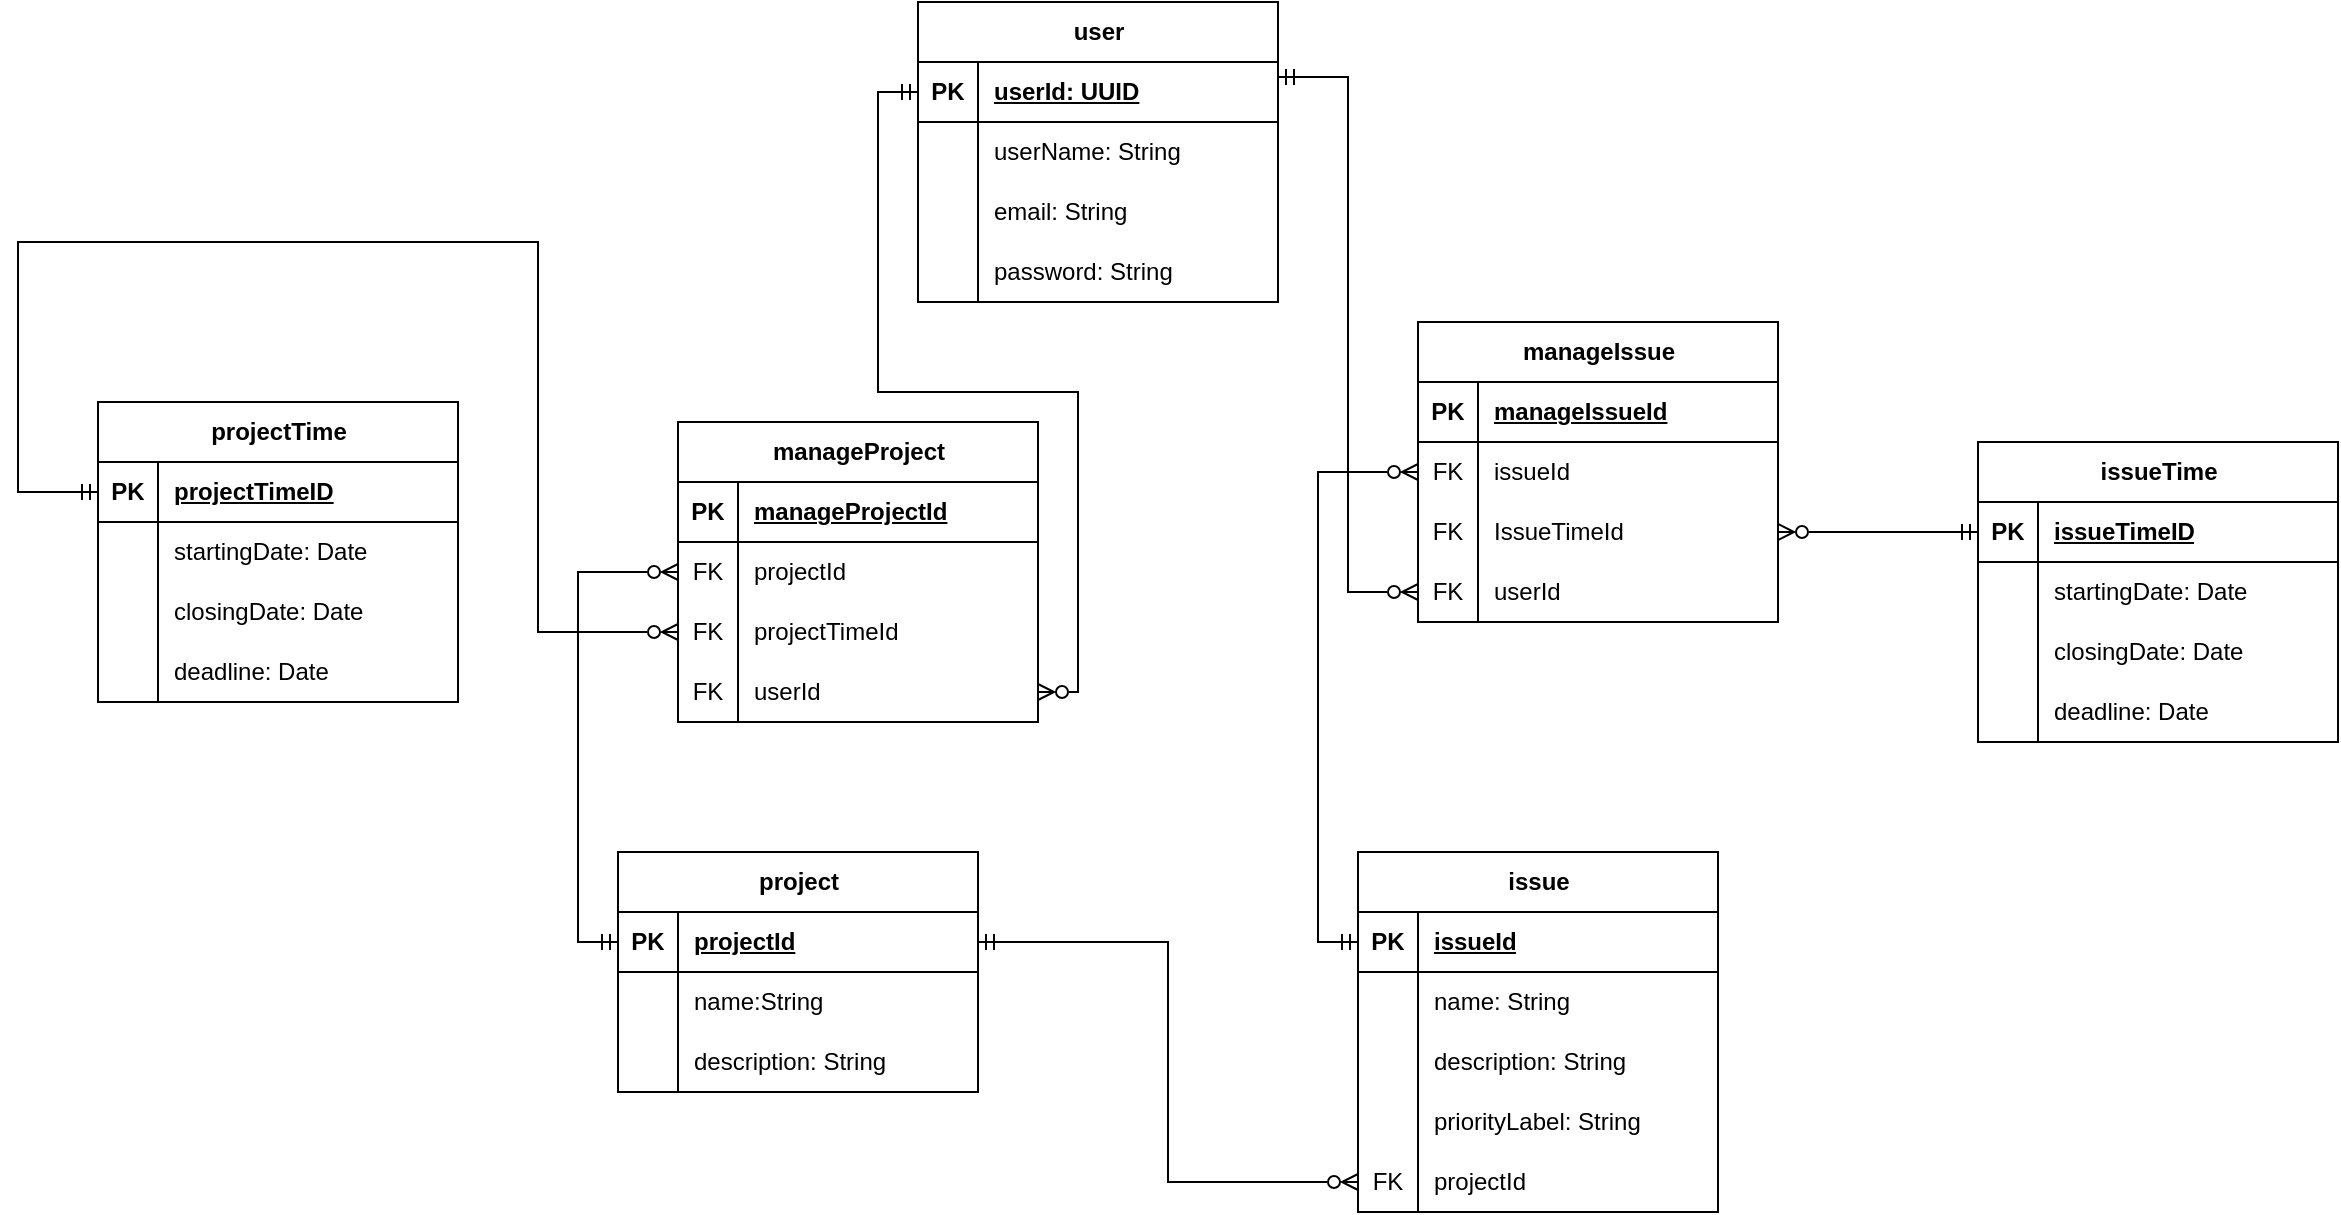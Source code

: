 <mxfile version="21.2.3" type="device">
  <diagram name="Página-1" id="bn0wOivOLx-ZA325kRz3">
    <mxGraphModel dx="1707" dy="452" grid="1" gridSize="10" guides="1" tooltips="1" connect="1" arrows="0" fold="1" page="1" pageScale="1" pageWidth="827" pageHeight="1169" math="0" shadow="0">
      <root>
        <mxCell id="0" />
        <mxCell id="1" parent="0" />
        <mxCell id="ls4rHAKHrtLPl2vtwegq-1" value="user" style="shape=table;startSize=30;container=1;collapsible=1;childLayout=tableLayout;fixedRows=1;rowLines=0;fontStyle=1;align=center;resizeLast=1;html=1;" parent="1" vertex="1">
          <mxGeometry x="320" y="10" width="180" height="150" as="geometry" />
        </mxCell>
        <mxCell id="ls4rHAKHrtLPl2vtwegq-2" value="" style="shape=tableRow;horizontal=0;startSize=0;swimlaneHead=0;swimlaneBody=0;fillColor=none;collapsible=0;dropTarget=0;points=[[0,0.5],[1,0.5]];portConstraint=eastwest;top=0;left=0;right=0;bottom=1;" parent="ls4rHAKHrtLPl2vtwegq-1" vertex="1">
          <mxGeometry y="30" width="180" height="30" as="geometry" />
        </mxCell>
        <mxCell id="ls4rHAKHrtLPl2vtwegq-3" value="PK" style="shape=partialRectangle;connectable=0;fillColor=none;top=0;left=0;bottom=0;right=0;fontStyle=1;overflow=hidden;whiteSpace=wrap;html=1;" parent="ls4rHAKHrtLPl2vtwegq-2" vertex="1">
          <mxGeometry width="30" height="30" as="geometry">
            <mxRectangle width="30" height="30" as="alternateBounds" />
          </mxGeometry>
        </mxCell>
        <mxCell id="ls4rHAKHrtLPl2vtwegq-4" value="userId: UUID" style="shape=partialRectangle;connectable=0;fillColor=none;top=0;left=0;bottom=0;right=0;align=left;spacingLeft=6;fontStyle=5;overflow=hidden;whiteSpace=wrap;html=1;" parent="ls4rHAKHrtLPl2vtwegq-2" vertex="1">
          <mxGeometry x="30" width="150" height="30" as="geometry">
            <mxRectangle width="150" height="30" as="alternateBounds" />
          </mxGeometry>
        </mxCell>
        <mxCell id="ls4rHAKHrtLPl2vtwegq-5" value="" style="shape=tableRow;horizontal=0;startSize=0;swimlaneHead=0;swimlaneBody=0;fillColor=none;collapsible=0;dropTarget=0;points=[[0,0.5],[1,0.5]];portConstraint=eastwest;top=0;left=0;right=0;bottom=0;" parent="ls4rHAKHrtLPl2vtwegq-1" vertex="1">
          <mxGeometry y="60" width="180" height="30" as="geometry" />
        </mxCell>
        <mxCell id="ls4rHAKHrtLPl2vtwegq-6" value="" style="shape=partialRectangle;connectable=0;fillColor=none;top=0;left=0;bottom=0;right=0;editable=1;overflow=hidden;whiteSpace=wrap;html=1;" parent="ls4rHAKHrtLPl2vtwegq-5" vertex="1">
          <mxGeometry width="30" height="30" as="geometry">
            <mxRectangle width="30" height="30" as="alternateBounds" />
          </mxGeometry>
        </mxCell>
        <mxCell id="ls4rHAKHrtLPl2vtwegq-7" value="userName: String" style="shape=partialRectangle;connectable=0;fillColor=none;top=0;left=0;bottom=0;right=0;align=left;spacingLeft=6;overflow=hidden;whiteSpace=wrap;html=1;" parent="ls4rHAKHrtLPl2vtwegq-5" vertex="1">
          <mxGeometry x="30" width="150" height="30" as="geometry">
            <mxRectangle width="150" height="30" as="alternateBounds" />
          </mxGeometry>
        </mxCell>
        <mxCell id="ls4rHAKHrtLPl2vtwegq-8" value="" style="shape=tableRow;horizontal=0;startSize=0;swimlaneHead=0;swimlaneBody=0;fillColor=none;collapsible=0;dropTarget=0;points=[[0,0.5],[1,0.5]];portConstraint=eastwest;top=0;left=0;right=0;bottom=0;" parent="ls4rHAKHrtLPl2vtwegq-1" vertex="1">
          <mxGeometry y="90" width="180" height="30" as="geometry" />
        </mxCell>
        <mxCell id="ls4rHAKHrtLPl2vtwegq-9" value="" style="shape=partialRectangle;connectable=0;fillColor=none;top=0;left=0;bottom=0;right=0;editable=1;overflow=hidden;whiteSpace=wrap;html=1;" parent="ls4rHAKHrtLPl2vtwegq-8" vertex="1">
          <mxGeometry width="30" height="30" as="geometry">
            <mxRectangle width="30" height="30" as="alternateBounds" />
          </mxGeometry>
        </mxCell>
        <mxCell id="ls4rHAKHrtLPl2vtwegq-10" value="email: String" style="shape=partialRectangle;connectable=0;fillColor=none;top=0;left=0;bottom=0;right=0;align=left;spacingLeft=6;overflow=hidden;whiteSpace=wrap;html=1;" parent="ls4rHAKHrtLPl2vtwegq-8" vertex="1">
          <mxGeometry x="30" width="150" height="30" as="geometry">
            <mxRectangle width="150" height="30" as="alternateBounds" />
          </mxGeometry>
        </mxCell>
        <mxCell id="ls4rHAKHrtLPl2vtwegq-11" value="" style="shape=tableRow;horizontal=0;startSize=0;swimlaneHead=0;swimlaneBody=0;fillColor=none;collapsible=0;dropTarget=0;points=[[0,0.5],[1,0.5]];portConstraint=eastwest;top=0;left=0;right=0;bottom=0;" parent="ls4rHAKHrtLPl2vtwegq-1" vertex="1">
          <mxGeometry y="120" width="180" height="30" as="geometry" />
        </mxCell>
        <mxCell id="ls4rHAKHrtLPl2vtwegq-12" value="" style="shape=partialRectangle;connectable=0;fillColor=none;top=0;left=0;bottom=0;right=0;editable=1;overflow=hidden;whiteSpace=wrap;html=1;" parent="ls4rHAKHrtLPl2vtwegq-11" vertex="1">
          <mxGeometry width="30" height="30" as="geometry">
            <mxRectangle width="30" height="30" as="alternateBounds" />
          </mxGeometry>
        </mxCell>
        <mxCell id="ls4rHAKHrtLPl2vtwegq-13" value="password: String" style="shape=partialRectangle;connectable=0;fillColor=none;top=0;left=0;bottom=0;right=0;align=left;spacingLeft=6;overflow=hidden;whiteSpace=wrap;html=1;" parent="ls4rHAKHrtLPl2vtwegq-11" vertex="1">
          <mxGeometry x="30" width="150" height="30" as="geometry">
            <mxRectangle width="150" height="30" as="alternateBounds" />
          </mxGeometry>
        </mxCell>
        <mxCell id="ls4rHAKHrtLPl2vtwegq-14" value="project" style="shape=table;startSize=30;container=1;collapsible=1;childLayout=tableLayout;fixedRows=1;rowLines=0;fontStyle=1;align=center;resizeLast=1;html=1;" parent="1" vertex="1">
          <mxGeometry x="170" y="435" width="180" height="120" as="geometry" />
        </mxCell>
        <mxCell id="ls4rHAKHrtLPl2vtwegq-15" value="" style="shape=tableRow;horizontal=0;startSize=0;swimlaneHead=0;swimlaneBody=0;fillColor=none;collapsible=0;dropTarget=0;points=[[0,0.5],[1,0.5]];portConstraint=eastwest;top=0;left=0;right=0;bottom=1;" parent="ls4rHAKHrtLPl2vtwegq-14" vertex="1">
          <mxGeometry y="30" width="180" height="30" as="geometry" />
        </mxCell>
        <mxCell id="ls4rHAKHrtLPl2vtwegq-16" value="PK" style="shape=partialRectangle;connectable=0;fillColor=none;top=0;left=0;bottom=0;right=0;fontStyle=1;overflow=hidden;whiteSpace=wrap;html=1;" parent="ls4rHAKHrtLPl2vtwegq-15" vertex="1">
          <mxGeometry width="30" height="30" as="geometry">
            <mxRectangle width="30" height="30" as="alternateBounds" />
          </mxGeometry>
        </mxCell>
        <mxCell id="ls4rHAKHrtLPl2vtwegq-17" value="projectId" style="shape=partialRectangle;connectable=0;fillColor=none;top=0;left=0;bottom=0;right=0;align=left;spacingLeft=6;fontStyle=5;overflow=hidden;whiteSpace=wrap;html=1;" parent="ls4rHAKHrtLPl2vtwegq-15" vertex="1">
          <mxGeometry x="30" width="150" height="30" as="geometry">
            <mxRectangle width="150" height="30" as="alternateBounds" />
          </mxGeometry>
        </mxCell>
        <mxCell id="ls4rHAKHrtLPl2vtwegq-18" value="" style="shape=tableRow;horizontal=0;startSize=0;swimlaneHead=0;swimlaneBody=0;fillColor=none;collapsible=0;dropTarget=0;points=[[0,0.5],[1,0.5]];portConstraint=eastwest;top=0;left=0;right=0;bottom=0;" parent="ls4rHAKHrtLPl2vtwegq-14" vertex="1">
          <mxGeometry y="60" width="180" height="30" as="geometry" />
        </mxCell>
        <mxCell id="ls4rHAKHrtLPl2vtwegq-19" value="" style="shape=partialRectangle;connectable=0;fillColor=none;top=0;left=0;bottom=0;right=0;editable=1;overflow=hidden;whiteSpace=wrap;html=1;" parent="ls4rHAKHrtLPl2vtwegq-18" vertex="1">
          <mxGeometry width="30" height="30" as="geometry">
            <mxRectangle width="30" height="30" as="alternateBounds" />
          </mxGeometry>
        </mxCell>
        <mxCell id="ls4rHAKHrtLPl2vtwegq-20" value="name:String" style="shape=partialRectangle;connectable=0;fillColor=none;top=0;left=0;bottom=0;right=0;align=left;spacingLeft=6;overflow=hidden;whiteSpace=wrap;html=1;" parent="ls4rHAKHrtLPl2vtwegq-18" vertex="1">
          <mxGeometry x="30" width="150" height="30" as="geometry">
            <mxRectangle width="150" height="30" as="alternateBounds" />
          </mxGeometry>
        </mxCell>
        <mxCell id="ls4rHAKHrtLPl2vtwegq-21" value="" style="shape=tableRow;horizontal=0;startSize=0;swimlaneHead=0;swimlaneBody=0;fillColor=none;collapsible=0;dropTarget=0;points=[[0,0.5],[1,0.5]];portConstraint=eastwest;top=0;left=0;right=0;bottom=0;" parent="ls4rHAKHrtLPl2vtwegq-14" vertex="1">
          <mxGeometry y="90" width="180" height="30" as="geometry" />
        </mxCell>
        <mxCell id="ls4rHAKHrtLPl2vtwegq-22" value="" style="shape=partialRectangle;connectable=0;fillColor=none;top=0;left=0;bottom=0;right=0;editable=1;overflow=hidden;whiteSpace=wrap;html=1;" parent="ls4rHAKHrtLPl2vtwegq-21" vertex="1">
          <mxGeometry width="30" height="30" as="geometry">
            <mxRectangle width="30" height="30" as="alternateBounds" />
          </mxGeometry>
        </mxCell>
        <mxCell id="ls4rHAKHrtLPl2vtwegq-23" value="description: String" style="shape=partialRectangle;connectable=0;fillColor=none;top=0;left=0;bottom=0;right=0;align=left;spacingLeft=6;overflow=hidden;whiteSpace=wrap;html=1;" parent="ls4rHAKHrtLPl2vtwegq-21" vertex="1">
          <mxGeometry x="30" width="150" height="30" as="geometry">
            <mxRectangle width="150" height="30" as="alternateBounds" />
          </mxGeometry>
        </mxCell>
        <mxCell id="ls4rHAKHrtLPl2vtwegq-27" value="issue" style="shape=table;startSize=30;container=1;collapsible=1;childLayout=tableLayout;fixedRows=1;rowLines=0;fontStyle=1;align=center;resizeLast=1;html=1;" parent="1" vertex="1">
          <mxGeometry x="540" y="435" width="180" height="180" as="geometry" />
        </mxCell>
        <mxCell id="ls4rHAKHrtLPl2vtwegq-28" value="" style="shape=tableRow;horizontal=0;startSize=0;swimlaneHead=0;swimlaneBody=0;fillColor=none;collapsible=0;dropTarget=0;points=[[0,0.5],[1,0.5]];portConstraint=eastwest;top=0;left=0;right=0;bottom=1;" parent="ls4rHAKHrtLPl2vtwegq-27" vertex="1">
          <mxGeometry y="30" width="180" height="30" as="geometry" />
        </mxCell>
        <mxCell id="ls4rHAKHrtLPl2vtwegq-29" value="PK" style="shape=partialRectangle;connectable=0;fillColor=none;top=0;left=0;bottom=0;right=0;fontStyle=1;overflow=hidden;whiteSpace=wrap;html=1;" parent="ls4rHAKHrtLPl2vtwegq-28" vertex="1">
          <mxGeometry width="30" height="30" as="geometry">
            <mxRectangle width="30" height="30" as="alternateBounds" />
          </mxGeometry>
        </mxCell>
        <mxCell id="ls4rHAKHrtLPl2vtwegq-30" value="issueId" style="shape=partialRectangle;connectable=0;fillColor=none;top=0;left=0;bottom=0;right=0;align=left;spacingLeft=6;fontStyle=5;overflow=hidden;whiteSpace=wrap;html=1;" parent="ls4rHAKHrtLPl2vtwegq-28" vertex="1">
          <mxGeometry x="30" width="150" height="30" as="geometry">
            <mxRectangle width="150" height="30" as="alternateBounds" />
          </mxGeometry>
        </mxCell>
        <mxCell id="ls4rHAKHrtLPl2vtwegq-31" value="" style="shape=tableRow;horizontal=0;startSize=0;swimlaneHead=0;swimlaneBody=0;fillColor=none;collapsible=0;dropTarget=0;points=[[0,0.5],[1,0.5]];portConstraint=eastwest;top=0;left=0;right=0;bottom=0;" parent="ls4rHAKHrtLPl2vtwegq-27" vertex="1">
          <mxGeometry y="60" width="180" height="30" as="geometry" />
        </mxCell>
        <mxCell id="ls4rHAKHrtLPl2vtwegq-32" value="" style="shape=partialRectangle;connectable=0;fillColor=none;top=0;left=0;bottom=0;right=0;editable=1;overflow=hidden;whiteSpace=wrap;html=1;" parent="ls4rHAKHrtLPl2vtwegq-31" vertex="1">
          <mxGeometry width="30" height="30" as="geometry">
            <mxRectangle width="30" height="30" as="alternateBounds" />
          </mxGeometry>
        </mxCell>
        <mxCell id="ls4rHAKHrtLPl2vtwegq-33" value="name: String" style="shape=partialRectangle;connectable=0;fillColor=none;top=0;left=0;bottom=0;right=0;align=left;spacingLeft=6;overflow=hidden;whiteSpace=wrap;html=1;" parent="ls4rHAKHrtLPl2vtwegq-31" vertex="1">
          <mxGeometry x="30" width="150" height="30" as="geometry">
            <mxRectangle width="150" height="30" as="alternateBounds" />
          </mxGeometry>
        </mxCell>
        <mxCell id="ls4rHAKHrtLPl2vtwegq-34" value="" style="shape=tableRow;horizontal=0;startSize=0;swimlaneHead=0;swimlaneBody=0;fillColor=none;collapsible=0;dropTarget=0;points=[[0,0.5],[1,0.5]];portConstraint=eastwest;top=0;left=0;right=0;bottom=0;" parent="ls4rHAKHrtLPl2vtwegq-27" vertex="1">
          <mxGeometry y="90" width="180" height="30" as="geometry" />
        </mxCell>
        <mxCell id="ls4rHAKHrtLPl2vtwegq-35" value="" style="shape=partialRectangle;connectable=0;fillColor=none;top=0;left=0;bottom=0;right=0;editable=1;overflow=hidden;whiteSpace=wrap;html=1;" parent="ls4rHAKHrtLPl2vtwegq-34" vertex="1">
          <mxGeometry width="30" height="30" as="geometry">
            <mxRectangle width="30" height="30" as="alternateBounds" />
          </mxGeometry>
        </mxCell>
        <mxCell id="ls4rHAKHrtLPl2vtwegq-36" value="description: String" style="shape=partialRectangle;connectable=0;fillColor=none;top=0;left=0;bottom=0;right=0;align=left;spacingLeft=6;overflow=hidden;whiteSpace=wrap;html=1;" parent="ls4rHAKHrtLPl2vtwegq-34" vertex="1">
          <mxGeometry x="30" width="150" height="30" as="geometry">
            <mxRectangle width="150" height="30" as="alternateBounds" />
          </mxGeometry>
        </mxCell>
        <mxCell id="ls4rHAKHrtLPl2vtwegq-37" value="" style="shape=tableRow;horizontal=0;startSize=0;swimlaneHead=0;swimlaneBody=0;fillColor=none;collapsible=0;dropTarget=0;points=[[0,0.5],[1,0.5]];portConstraint=eastwest;top=0;left=0;right=0;bottom=0;" parent="ls4rHAKHrtLPl2vtwegq-27" vertex="1">
          <mxGeometry y="120" width="180" height="30" as="geometry" />
        </mxCell>
        <mxCell id="ls4rHAKHrtLPl2vtwegq-38" value="" style="shape=partialRectangle;connectable=0;fillColor=none;top=0;left=0;bottom=0;right=0;editable=1;overflow=hidden;whiteSpace=wrap;html=1;" parent="ls4rHAKHrtLPl2vtwegq-37" vertex="1">
          <mxGeometry width="30" height="30" as="geometry">
            <mxRectangle width="30" height="30" as="alternateBounds" />
          </mxGeometry>
        </mxCell>
        <mxCell id="ls4rHAKHrtLPl2vtwegq-39" value="priorityLabel: String" style="shape=partialRectangle;connectable=0;fillColor=none;top=0;left=0;bottom=0;right=0;align=left;spacingLeft=6;overflow=hidden;whiteSpace=wrap;html=1;" parent="ls4rHAKHrtLPl2vtwegq-37" vertex="1">
          <mxGeometry x="30" width="150" height="30" as="geometry">
            <mxRectangle width="150" height="30" as="alternateBounds" />
          </mxGeometry>
        </mxCell>
        <mxCell id="ls4rHAKHrtLPl2vtwegq-82" value="" style="shape=tableRow;horizontal=0;startSize=0;swimlaneHead=0;swimlaneBody=0;fillColor=none;collapsible=0;dropTarget=0;points=[[0,0.5],[1,0.5]];portConstraint=eastwest;top=0;left=0;right=0;bottom=0;" parent="ls4rHAKHrtLPl2vtwegq-27" vertex="1">
          <mxGeometry y="150" width="180" height="30" as="geometry" />
        </mxCell>
        <mxCell id="ls4rHAKHrtLPl2vtwegq-83" value="FK" style="shape=partialRectangle;connectable=0;fillColor=none;top=0;left=0;bottom=0;right=0;editable=1;overflow=hidden;whiteSpace=wrap;html=1;" parent="ls4rHAKHrtLPl2vtwegq-82" vertex="1">
          <mxGeometry width="30" height="30" as="geometry">
            <mxRectangle width="30" height="30" as="alternateBounds" />
          </mxGeometry>
        </mxCell>
        <mxCell id="ls4rHAKHrtLPl2vtwegq-84" value="projectId" style="shape=partialRectangle;connectable=0;fillColor=none;top=0;left=0;bottom=0;right=0;align=left;spacingLeft=6;overflow=hidden;whiteSpace=wrap;html=1;" parent="ls4rHAKHrtLPl2vtwegq-82" vertex="1">
          <mxGeometry x="30" width="150" height="30" as="geometry">
            <mxRectangle width="150" height="30" as="alternateBounds" />
          </mxGeometry>
        </mxCell>
        <mxCell id="ls4rHAKHrtLPl2vtwegq-40" value="issueTime" style="shape=table;startSize=30;container=1;collapsible=1;childLayout=tableLayout;fixedRows=1;rowLines=0;fontStyle=1;align=center;resizeLast=1;html=1;" parent="1" vertex="1">
          <mxGeometry x="850" y="230" width="180" height="150" as="geometry" />
        </mxCell>
        <mxCell id="ls4rHAKHrtLPl2vtwegq-41" value="" style="shape=tableRow;horizontal=0;startSize=0;swimlaneHead=0;swimlaneBody=0;fillColor=none;collapsible=0;dropTarget=0;points=[[0,0.5],[1,0.5]];portConstraint=eastwest;top=0;left=0;right=0;bottom=1;" parent="ls4rHAKHrtLPl2vtwegq-40" vertex="1">
          <mxGeometry y="30" width="180" height="30" as="geometry" />
        </mxCell>
        <mxCell id="ls4rHAKHrtLPl2vtwegq-42" value="PK" style="shape=partialRectangle;connectable=0;fillColor=none;top=0;left=0;bottom=0;right=0;fontStyle=1;overflow=hidden;whiteSpace=wrap;html=1;" parent="ls4rHAKHrtLPl2vtwegq-41" vertex="1">
          <mxGeometry width="30" height="30" as="geometry">
            <mxRectangle width="30" height="30" as="alternateBounds" />
          </mxGeometry>
        </mxCell>
        <mxCell id="ls4rHAKHrtLPl2vtwegq-43" value="issueTimeID" style="shape=partialRectangle;connectable=0;fillColor=none;top=0;left=0;bottom=0;right=0;align=left;spacingLeft=6;fontStyle=5;overflow=hidden;whiteSpace=wrap;html=1;" parent="ls4rHAKHrtLPl2vtwegq-41" vertex="1">
          <mxGeometry x="30" width="150" height="30" as="geometry">
            <mxRectangle width="150" height="30" as="alternateBounds" />
          </mxGeometry>
        </mxCell>
        <mxCell id="ls4rHAKHrtLPl2vtwegq-44" value="" style="shape=tableRow;horizontal=0;startSize=0;swimlaneHead=0;swimlaneBody=0;fillColor=none;collapsible=0;dropTarget=0;points=[[0,0.5],[1,0.5]];portConstraint=eastwest;top=0;left=0;right=0;bottom=0;" parent="ls4rHAKHrtLPl2vtwegq-40" vertex="1">
          <mxGeometry y="60" width="180" height="30" as="geometry" />
        </mxCell>
        <mxCell id="ls4rHAKHrtLPl2vtwegq-45" value="" style="shape=partialRectangle;connectable=0;fillColor=none;top=0;left=0;bottom=0;right=0;editable=1;overflow=hidden;whiteSpace=wrap;html=1;" parent="ls4rHAKHrtLPl2vtwegq-44" vertex="1">
          <mxGeometry width="30" height="30" as="geometry">
            <mxRectangle width="30" height="30" as="alternateBounds" />
          </mxGeometry>
        </mxCell>
        <mxCell id="ls4rHAKHrtLPl2vtwegq-46" value="startingDate: Date" style="shape=partialRectangle;connectable=0;fillColor=none;top=0;left=0;bottom=0;right=0;align=left;spacingLeft=6;overflow=hidden;whiteSpace=wrap;html=1;" parent="ls4rHAKHrtLPl2vtwegq-44" vertex="1">
          <mxGeometry x="30" width="150" height="30" as="geometry">
            <mxRectangle width="150" height="30" as="alternateBounds" />
          </mxGeometry>
        </mxCell>
        <mxCell id="ls4rHAKHrtLPl2vtwegq-47" value="" style="shape=tableRow;horizontal=0;startSize=0;swimlaneHead=0;swimlaneBody=0;fillColor=none;collapsible=0;dropTarget=0;points=[[0,0.5],[1,0.5]];portConstraint=eastwest;top=0;left=0;right=0;bottom=0;" parent="ls4rHAKHrtLPl2vtwegq-40" vertex="1">
          <mxGeometry y="90" width="180" height="30" as="geometry" />
        </mxCell>
        <mxCell id="ls4rHAKHrtLPl2vtwegq-48" value="" style="shape=partialRectangle;connectable=0;fillColor=none;top=0;left=0;bottom=0;right=0;editable=1;overflow=hidden;whiteSpace=wrap;html=1;" parent="ls4rHAKHrtLPl2vtwegq-47" vertex="1">
          <mxGeometry width="30" height="30" as="geometry">
            <mxRectangle width="30" height="30" as="alternateBounds" />
          </mxGeometry>
        </mxCell>
        <mxCell id="ls4rHAKHrtLPl2vtwegq-49" value="closingDate: Date" style="shape=partialRectangle;connectable=0;fillColor=none;top=0;left=0;bottom=0;right=0;align=left;spacingLeft=6;overflow=hidden;whiteSpace=wrap;html=1;" parent="ls4rHAKHrtLPl2vtwegq-47" vertex="1">
          <mxGeometry x="30" width="150" height="30" as="geometry">
            <mxRectangle width="150" height="30" as="alternateBounds" />
          </mxGeometry>
        </mxCell>
        <mxCell id="ls4rHAKHrtLPl2vtwegq-50" value="" style="shape=tableRow;horizontal=0;startSize=0;swimlaneHead=0;swimlaneBody=0;fillColor=none;collapsible=0;dropTarget=0;points=[[0,0.5],[1,0.5]];portConstraint=eastwest;top=0;left=0;right=0;bottom=0;" parent="ls4rHAKHrtLPl2vtwegq-40" vertex="1">
          <mxGeometry y="120" width="180" height="30" as="geometry" />
        </mxCell>
        <mxCell id="ls4rHAKHrtLPl2vtwegq-51" value="" style="shape=partialRectangle;connectable=0;fillColor=none;top=0;left=0;bottom=0;right=0;editable=1;overflow=hidden;whiteSpace=wrap;html=1;" parent="ls4rHAKHrtLPl2vtwegq-50" vertex="1">
          <mxGeometry width="30" height="30" as="geometry">
            <mxRectangle width="30" height="30" as="alternateBounds" />
          </mxGeometry>
        </mxCell>
        <mxCell id="ls4rHAKHrtLPl2vtwegq-52" value="deadline: Date" style="shape=partialRectangle;connectable=0;fillColor=none;top=0;left=0;bottom=0;right=0;align=left;spacingLeft=6;overflow=hidden;whiteSpace=wrap;html=1;" parent="ls4rHAKHrtLPl2vtwegq-50" vertex="1">
          <mxGeometry x="30" width="150" height="30" as="geometry">
            <mxRectangle width="150" height="30" as="alternateBounds" />
          </mxGeometry>
        </mxCell>
        <mxCell id="ls4rHAKHrtLPl2vtwegq-53" value="projectTime" style="shape=table;startSize=30;container=1;collapsible=1;childLayout=tableLayout;fixedRows=1;rowLines=0;fontStyle=1;align=center;resizeLast=1;html=1;" parent="1" vertex="1">
          <mxGeometry x="-90" y="210" width="180" height="150" as="geometry" />
        </mxCell>
        <mxCell id="ls4rHAKHrtLPl2vtwegq-54" value="" style="shape=tableRow;horizontal=0;startSize=0;swimlaneHead=0;swimlaneBody=0;fillColor=none;collapsible=0;dropTarget=0;points=[[0,0.5],[1,0.5]];portConstraint=eastwest;top=0;left=0;right=0;bottom=1;" parent="ls4rHAKHrtLPl2vtwegq-53" vertex="1">
          <mxGeometry y="30" width="180" height="30" as="geometry" />
        </mxCell>
        <mxCell id="ls4rHAKHrtLPl2vtwegq-55" value="PK" style="shape=partialRectangle;connectable=0;fillColor=none;top=0;left=0;bottom=0;right=0;fontStyle=1;overflow=hidden;whiteSpace=wrap;html=1;" parent="ls4rHAKHrtLPl2vtwegq-54" vertex="1">
          <mxGeometry width="30" height="30" as="geometry">
            <mxRectangle width="30" height="30" as="alternateBounds" />
          </mxGeometry>
        </mxCell>
        <mxCell id="ls4rHAKHrtLPl2vtwegq-56" value="projectTimeID" style="shape=partialRectangle;connectable=0;fillColor=none;top=0;left=0;bottom=0;right=0;align=left;spacingLeft=6;fontStyle=5;overflow=hidden;whiteSpace=wrap;html=1;" parent="ls4rHAKHrtLPl2vtwegq-54" vertex="1">
          <mxGeometry x="30" width="150" height="30" as="geometry">
            <mxRectangle width="150" height="30" as="alternateBounds" />
          </mxGeometry>
        </mxCell>
        <mxCell id="ls4rHAKHrtLPl2vtwegq-57" value="" style="shape=tableRow;horizontal=0;startSize=0;swimlaneHead=0;swimlaneBody=0;fillColor=none;collapsible=0;dropTarget=0;points=[[0,0.5],[1,0.5]];portConstraint=eastwest;top=0;left=0;right=0;bottom=0;" parent="ls4rHAKHrtLPl2vtwegq-53" vertex="1">
          <mxGeometry y="60" width="180" height="30" as="geometry" />
        </mxCell>
        <mxCell id="ls4rHAKHrtLPl2vtwegq-58" value="" style="shape=partialRectangle;connectable=0;fillColor=none;top=0;left=0;bottom=0;right=0;editable=1;overflow=hidden;whiteSpace=wrap;html=1;" parent="ls4rHAKHrtLPl2vtwegq-57" vertex="1">
          <mxGeometry width="30" height="30" as="geometry">
            <mxRectangle width="30" height="30" as="alternateBounds" />
          </mxGeometry>
        </mxCell>
        <mxCell id="ls4rHAKHrtLPl2vtwegq-59" value="startingDate: Date" style="shape=partialRectangle;connectable=0;fillColor=none;top=0;left=0;bottom=0;right=0;align=left;spacingLeft=6;overflow=hidden;whiteSpace=wrap;html=1;" parent="ls4rHAKHrtLPl2vtwegq-57" vertex="1">
          <mxGeometry x="30" width="150" height="30" as="geometry">
            <mxRectangle width="150" height="30" as="alternateBounds" />
          </mxGeometry>
        </mxCell>
        <mxCell id="ls4rHAKHrtLPl2vtwegq-60" value="" style="shape=tableRow;horizontal=0;startSize=0;swimlaneHead=0;swimlaneBody=0;fillColor=none;collapsible=0;dropTarget=0;points=[[0,0.5],[1,0.5]];portConstraint=eastwest;top=0;left=0;right=0;bottom=0;" parent="ls4rHAKHrtLPl2vtwegq-53" vertex="1">
          <mxGeometry y="90" width="180" height="30" as="geometry" />
        </mxCell>
        <mxCell id="ls4rHAKHrtLPl2vtwegq-61" value="" style="shape=partialRectangle;connectable=0;fillColor=none;top=0;left=0;bottom=0;right=0;editable=1;overflow=hidden;whiteSpace=wrap;html=1;" parent="ls4rHAKHrtLPl2vtwegq-60" vertex="1">
          <mxGeometry width="30" height="30" as="geometry">
            <mxRectangle width="30" height="30" as="alternateBounds" />
          </mxGeometry>
        </mxCell>
        <mxCell id="ls4rHAKHrtLPl2vtwegq-62" value="closingDate: Date" style="shape=partialRectangle;connectable=0;fillColor=none;top=0;left=0;bottom=0;right=0;align=left;spacingLeft=6;overflow=hidden;whiteSpace=wrap;html=1;" parent="ls4rHAKHrtLPl2vtwegq-60" vertex="1">
          <mxGeometry x="30" width="150" height="30" as="geometry">
            <mxRectangle width="150" height="30" as="alternateBounds" />
          </mxGeometry>
        </mxCell>
        <mxCell id="ls4rHAKHrtLPl2vtwegq-63" value="" style="shape=tableRow;horizontal=0;startSize=0;swimlaneHead=0;swimlaneBody=0;fillColor=none;collapsible=0;dropTarget=0;points=[[0,0.5],[1,0.5]];portConstraint=eastwest;top=0;left=0;right=0;bottom=0;" parent="ls4rHAKHrtLPl2vtwegq-53" vertex="1">
          <mxGeometry y="120" width="180" height="30" as="geometry" />
        </mxCell>
        <mxCell id="ls4rHAKHrtLPl2vtwegq-64" value="" style="shape=partialRectangle;connectable=0;fillColor=none;top=0;left=0;bottom=0;right=0;editable=1;overflow=hidden;whiteSpace=wrap;html=1;" parent="ls4rHAKHrtLPl2vtwegq-63" vertex="1">
          <mxGeometry width="30" height="30" as="geometry">
            <mxRectangle width="30" height="30" as="alternateBounds" />
          </mxGeometry>
        </mxCell>
        <mxCell id="ls4rHAKHrtLPl2vtwegq-65" value="deadline: Date" style="shape=partialRectangle;connectable=0;fillColor=none;top=0;left=0;bottom=0;right=0;align=left;spacingLeft=6;overflow=hidden;whiteSpace=wrap;html=1;" parent="ls4rHAKHrtLPl2vtwegq-63" vertex="1">
          <mxGeometry x="30" width="150" height="30" as="geometry">
            <mxRectangle width="150" height="30" as="alternateBounds" />
          </mxGeometry>
        </mxCell>
        <mxCell id="ls4rHAKHrtLPl2vtwegq-85" style="edgeStyle=orthogonalEdgeStyle;rounded=0;orthogonalLoop=1;jettySize=auto;html=1;entryX=1;entryY=0.5;entryDx=0;entryDy=0;endArrow=ERmandOne;endFill=0;startArrow=ERzeroToMany;startFill=0;" parent="1" source="ls4rHAKHrtLPl2vtwegq-82" target="ls4rHAKHrtLPl2vtwegq-15" edge="1">
          <mxGeometry relative="1" as="geometry">
            <mxPoint x="440" y="520" as="targetPoint" />
          </mxGeometry>
        </mxCell>
        <mxCell id="ls4rHAKHrtLPl2vtwegq-99" style="edgeStyle=orthogonalEdgeStyle;rounded=0;orthogonalLoop=1;jettySize=auto;html=1;endArrow=ERmandOne;endFill=0;startArrow=ERzeroToMany;startFill=0;exitX=1;exitY=0.5;exitDx=0;exitDy=0;" parent="1" source="GYNDeKt7b5TiK3Xy5urO-22" target="ls4rHAKHrtLPl2vtwegq-41" edge="1">
          <mxGeometry relative="1" as="geometry">
            <mxPoint x="810" y="220" as="sourcePoint" />
          </mxGeometry>
        </mxCell>
        <mxCell id="ls4rHAKHrtLPl2vtwegq-100" style="edgeStyle=orthogonalEdgeStyle;rounded=0;orthogonalLoop=1;jettySize=auto;html=1;entryX=0;entryY=0.5;entryDx=0;entryDy=0;endArrow=ERmandOne;endFill=0;startArrow=ERzeroToMany;startFill=0;" parent="1" source="GYNDeKt7b5TiK3Xy5urO-19" target="ls4rHAKHrtLPl2vtwegq-28" edge="1">
          <mxGeometry relative="1" as="geometry">
            <mxPoint x="500" y="240" as="sourcePoint" />
          </mxGeometry>
        </mxCell>
        <mxCell id="ls4rHAKHrtLPl2vtwegq-101" style="edgeStyle=orthogonalEdgeStyle;rounded=0;orthogonalLoop=1;jettySize=auto;html=1;entryX=1;entryY=0.25;entryDx=0;entryDy=0;endArrow=ERmandOne;endFill=0;startArrow=ERzeroToMany;startFill=0;exitX=0;exitY=0.5;exitDx=0;exitDy=0;" parent="1" source="GYNDeKt7b5TiK3Xy5urO-25" target="ls4rHAKHrtLPl2vtwegq-1" edge="1">
          <mxGeometry relative="1" as="geometry">
            <mxPoint x="510" y="220" as="sourcePoint" />
          </mxGeometry>
        </mxCell>
        <mxCell id="ls4rHAKHrtLPl2vtwegq-115" style="edgeStyle=orthogonalEdgeStyle;rounded=0;orthogonalLoop=1;jettySize=auto;html=1;entryX=0;entryY=0.5;entryDx=0;entryDy=0;startArrow=ERzeroToMany;startFill=0;endArrow=ERmandOne;endFill=0;exitX=0;exitY=0.5;exitDx=0;exitDy=0;" parent="1" source="GYNDeKt7b5TiK3Xy5urO-6" target="ls4rHAKHrtLPl2vtwegq-15" edge="1">
          <mxGeometry relative="1" as="geometry">
            <mxPoint x="150" y="260" as="sourcePoint" />
          </mxGeometry>
        </mxCell>
        <mxCell id="ls4rHAKHrtLPl2vtwegq-117" style="edgeStyle=orthogonalEdgeStyle;rounded=0;orthogonalLoop=1;jettySize=auto;html=1;entryX=0;entryY=0.5;entryDx=0;entryDy=0;startArrow=ERzeroToMany;startFill=0;endArrow=ERmandOne;endFill=0;" parent="1" source="GYNDeKt7b5TiK3Xy5urO-9" target="ls4rHAKHrtLPl2vtwegq-54" edge="1">
          <mxGeometry relative="1" as="geometry">
            <mxPoint x="-120" y="130" as="targetPoint" />
            <Array as="points">
              <mxPoint x="130" y="325" />
              <mxPoint x="130" y="130" />
              <mxPoint x="-130" y="130" />
              <mxPoint x="-130" y="255" />
            </Array>
            <mxPoint x="130" y="280" as="sourcePoint" />
          </mxGeometry>
        </mxCell>
        <mxCell id="ls4rHAKHrtLPl2vtwegq-118" style="edgeStyle=orthogonalEdgeStyle;rounded=0;orthogonalLoop=1;jettySize=auto;html=1;entryX=0;entryY=0.5;entryDx=0;entryDy=0;endArrow=ERmandOne;endFill=0;startArrow=ERzeroToMany;startFill=0;exitX=1;exitY=0.5;exitDx=0;exitDy=0;" parent="1" source="GYNDeKt7b5TiK3Xy5urO-12" target="ls4rHAKHrtLPl2vtwegq-2" edge="1">
          <mxGeometry relative="1" as="geometry">
            <mxPoint x="270" y="120" as="targetPoint" />
            <mxPoint x="440" y="260" as="sourcePoint" />
          </mxGeometry>
        </mxCell>
        <mxCell id="GYNDeKt7b5TiK3Xy5urO-2" value="manageProject" style="shape=table;startSize=30;container=1;collapsible=1;childLayout=tableLayout;fixedRows=1;rowLines=0;fontStyle=1;align=center;resizeLast=1;html=1;" parent="1" vertex="1">
          <mxGeometry x="200" y="220" width="180" height="150" as="geometry" />
        </mxCell>
        <mxCell id="GYNDeKt7b5TiK3Xy5urO-3" value="" style="shape=tableRow;horizontal=0;startSize=0;swimlaneHead=0;swimlaneBody=0;fillColor=none;collapsible=0;dropTarget=0;points=[[0,0.5],[1,0.5]];portConstraint=eastwest;top=0;left=0;right=0;bottom=1;" parent="GYNDeKt7b5TiK3Xy5urO-2" vertex="1">
          <mxGeometry y="30" width="180" height="30" as="geometry" />
        </mxCell>
        <mxCell id="GYNDeKt7b5TiK3Xy5urO-4" value="PK" style="shape=partialRectangle;connectable=0;fillColor=none;top=0;left=0;bottom=0;right=0;fontStyle=1;overflow=hidden;whiteSpace=wrap;html=1;" parent="GYNDeKt7b5TiK3Xy5urO-3" vertex="1">
          <mxGeometry width="30" height="30" as="geometry">
            <mxRectangle width="30" height="30" as="alternateBounds" />
          </mxGeometry>
        </mxCell>
        <mxCell id="GYNDeKt7b5TiK3Xy5urO-5" value="manageProjectId" style="shape=partialRectangle;connectable=0;fillColor=none;top=0;left=0;bottom=0;right=0;align=left;spacingLeft=6;fontStyle=5;overflow=hidden;whiteSpace=wrap;html=1;" parent="GYNDeKt7b5TiK3Xy5urO-3" vertex="1">
          <mxGeometry x="30" width="150" height="30" as="geometry">
            <mxRectangle width="150" height="30" as="alternateBounds" />
          </mxGeometry>
        </mxCell>
        <mxCell id="GYNDeKt7b5TiK3Xy5urO-6" value="" style="shape=tableRow;horizontal=0;startSize=0;swimlaneHead=0;swimlaneBody=0;fillColor=none;collapsible=0;dropTarget=0;points=[[0,0.5],[1,0.5]];portConstraint=eastwest;top=0;left=0;right=0;bottom=0;" parent="GYNDeKt7b5TiK3Xy5urO-2" vertex="1">
          <mxGeometry y="60" width="180" height="30" as="geometry" />
        </mxCell>
        <mxCell id="GYNDeKt7b5TiK3Xy5urO-7" value="FK" style="shape=partialRectangle;connectable=0;fillColor=none;top=0;left=0;bottom=0;right=0;editable=1;overflow=hidden;whiteSpace=wrap;html=1;" parent="GYNDeKt7b5TiK3Xy5urO-6" vertex="1">
          <mxGeometry width="30" height="30" as="geometry">
            <mxRectangle width="30" height="30" as="alternateBounds" />
          </mxGeometry>
        </mxCell>
        <mxCell id="GYNDeKt7b5TiK3Xy5urO-8" value="projectId" style="shape=partialRectangle;connectable=0;fillColor=none;top=0;left=0;bottom=0;right=0;align=left;spacingLeft=6;overflow=hidden;whiteSpace=wrap;html=1;" parent="GYNDeKt7b5TiK3Xy5urO-6" vertex="1">
          <mxGeometry x="30" width="150" height="30" as="geometry">
            <mxRectangle width="150" height="30" as="alternateBounds" />
          </mxGeometry>
        </mxCell>
        <mxCell id="GYNDeKt7b5TiK3Xy5urO-9" value="" style="shape=tableRow;horizontal=0;startSize=0;swimlaneHead=0;swimlaneBody=0;fillColor=none;collapsible=0;dropTarget=0;points=[[0,0.5],[1,0.5]];portConstraint=eastwest;top=0;left=0;right=0;bottom=0;" parent="GYNDeKt7b5TiK3Xy5urO-2" vertex="1">
          <mxGeometry y="90" width="180" height="30" as="geometry" />
        </mxCell>
        <mxCell id="GYNDeKt7b5TiK3Xy5urO-10" value="FK" style="shape=partialRectangle;connectable=0;fillColor=none;top=0;left=0;bottom=0;right=0;editable=1;overflow=hidden;whiteSpace=wrap;html=1;" parent="GYNDeKt7b5TiK3Xy5urO-9" vertex="1">
          <mxGeometry width="30" height="30" as="geometry">
            <mxRectangle width="30" height="30" as="alternateBounds" />
          </mxGeometry>
        </mxCell>
        <mxCell id="GYNDeKt7b5TiK3Xy5urO-11" value="projectTimeId" style="shape=partialRectangle;connectable=0;fillColor=none;top=0;left=0;bottom=0;right=0;align=left;spacingLeft=6;overflow=hidden;whiteSpace=wrap;html=1;" parent="GYNDeKt7b5TiK3Xy5urO-9" vertex="1">
          <mxGeometry x="30" width="150" height="30" as="geometry">
            <mxRectangle width="150" height="30" as="alternateBounds" />
          </mxGeometry>
        </mxCell>
        <mxCell id="GYNDeKt7b5TiK3Xy5urO-12" value="" style="shape=tableRow;horizontal=0;startSize=0;swimlaneHead=0;swimlaneBody=0;fillColor=none;collapsible=0;dropTarget=0;points=[[0,0.5],[1,0.5]];portConstraint=eastwest;top=0;left=0;right=0;bottom=0;" parent="GYNDeKt7b5TiK3Xy5urO-2" vertex="1">
          <mxGeometry y="120" width="180" height="30" as="geometry" />
        </mxCell>
        <mxCell id="GYNDeKt7b5TiK3Xy5urO-13" value="FK" style="shape=partialRectangle;connectable=0;fillColor=none;top=0;left=0;bottom=0;right=0;editable=1;overflow=hidden;whiteSpace=wrap;html=1;" parent="GYNDeKt7b5TiK3Xy5urO-12" vertex="1">
          <mxGeometry width="30" height="30" as="geometry">
            <mxRectangle width="30" height="30" as="alternateBounds" />
          </mxGeometry>
        </mxCell>
        <mxCell id="GYNDeKt7b5TiK3Xy5urO-14" value="userId" style="shape=partialRectangle;connectable=0;fillColor=none;top=0;left=0;bottom=0;right=0;align=left;spacingLeft=6;overflow=hidden;whiteSpace=wrap;html=1;" parent="GYNDeKt7b5TiK3Xy5urO-12" vertex="1">
          <mxGeometry x="30" width="150" height="30" as="geometry">
            <mxRectangle width="150" height="30" as="alternateBounds" />
          </mxGeometry>
        </mxCell>
        <mxCell id="GYNDeKt7b5TiK3Xy5urO-15" value="manageIssue" style="shape=table;startSize=30;container=1;collapsible=1;childLayout=tableLayout;fixedRows=1;rowLines=0;fontStyle=1;align=center;resizeLast=1;html=1;" parent="1" vertex="1">
          <mxGeometry x="570" y="170" width="180" height="150" as="geometry" />
        </mxCell>
        <mxCell id="GYNDeKt7b5TiK3Xy5urO-16" value="" style="shape=tableRow;horizontal=0;startSize=0;swimlaneHead=0;swimlaneBody=0;fillColor=none;collapsible=0;dropTarget=0;points=[[0,0.5],[1,0.5]];portConstraint=eastwest;top=0;left=0;right=0;bottom=1;" parent="GYNDeKt7b5TiK3Xy5urO-15" vertex="1">
          <mxGeometry y="30" width="180" height="30" as="geometry" />
        </mxCell>
        <mxCell id="GYNDeKt7b5TiK3Xy5urO-17" value="PK" style="shape=partialRectangle;connectable=0;fillColor=none;top=0;left=0;bottom=0;right=0;fontStyle=1;overflow=hidden;whiteSpace=wrap;html=1;" parent="GYNDeKt7b5TiK3Xy5urO-16" vertex="1">
          <mxGeometry width="30" height="30" as="geometry">
            <mxRectangle width="30" height="30" as="alternateBounds" />
          </mxGeometry>
        </mxCell>
        <mxCell id="GYNDeKt7b5TiK3Xy5urO-18" value="manageIssueId" style="shape=partialRectangle;connectable=0;fillColor=none;top=0;left=0;bottom=0;right=0;align=left;spacingLeft=6;fontStyle=5;overflow=hidden;whiteSpace=wrap;html=1;" parent="GYNDeKt7b5TiK3Xy5urO-16" vertex="1">
          <mxGeometry x="30" width="150" height="30" as="geometry">
            <mxRectangle width="150" height="30" as="alternateBounds" />
          </mxGeometry>
        </mxCell>
        <mxCell id="GYNDeKt7b5TiK3Xy5urO-19" value="" style="shape=tableRow;horizontal=0;startSize=0;swimlaneHead=0;swimlaneBody=0;fillColor=none;collapsible=0;dropTarget=0;points=[[0,0.5],[1,0.5]];portConstraint=eastwest;top=0;left=0;right=0;bottom=0;" parent="GYNDeKt7b5TiK3Xy5urO-15" vertex="1">
          <mxGeometry y="60" width="180" height="30" as="geometry" />
        </mxCell>
        <mxCell id="GYNDeKt7b5TiK3Xy5urO-20" value="FK" style="shape=partialRectangle;connectable=0;fillColor=none;top=0;left=0;bottom=0;right=0;editable=1;overflow=hidden;whiteSpace=wrap;html=1;" parent="GYNDeKt7b5TiK3Xy5urO-19" vertex="1">
          <mxGeometry width="30" height="30" as="geometry">
            <mxRectangle width="30" height="30" as="alternateBounds" />
          </mxGeometry>
        </mxCell>
        <mxCell id="GYNDeKt7b5TiK3Xy5urO-21" value="issueId" style="shape=partialRectangle;connectable=0;fillColor=none;top=0;left=0;bottom=0;right=0;align=left;spacingLeft=6;overflow=hidden;whiteSpace=wrap;html=1;" parent="GYNDeKt7b5TiK3Xy5urO-19" vertex="1">
          <mxGeometry x="30" width="150" height="30" as="geometry">
            <mxRectangle width="150" height="30" as="alternateBounds" />
          </mxGeometry>
        </mxCell>
        <mxCell id="GYNDeKt7b5TiK3Xy5urO-22" value="" style="shape=tableRow;horizontal=0;startSize=0;swimlaneHead=0;swimlaneBody=0;fillColor=none;collapsible=0;dropTarget=0;points=[[0,0.5],[1,0.5]];portConstraint=eastwest;top=0;left=0;right=0;bottom=0;" parent="GYNDeKt7b5TiK3Xy5urO-15" vertex="1">
          <mxGeometry y="90" width="180" height="30" as="geometry" />
        </mxCell>
        <mxCell id="GYNDeKt7b5TiK3Xy5urO-23" value="FK" style="shape=partialRectangle;connectable=0;fillColor=none;top=0;left=0;bottom=0;right=0;editable=1;overflow=hidden;whiteSpace=wrap;html=1;" parent="GYNDeKt7b5TiK3Xy5urO-22" vertex="1">
          <mxGeometry width="30" height="30" as="geometry">
            <mxRectangle width="30" height="30" as="alternateBounds" />
          </mxGeometry>
        </mxCell>
        <mxCell id="GYNDeKt7b5TiK3Xy5urO-24" value="IssueTimeId" style="shape=partialRectangle;connectable=0;fillColor=none;top=0;left=0;bottom=0;right=0;align=left;spacingLeft=6;overflow=hidden;whiteSpace=wrap;html=1;" parent="GYNDeKt7b5TiK3Xy5urO-22" vertex="1">
          <mxGeometry x="30" width="150" height="30" as="geometry">
            <mxRectangle width="150" height="30" as="alternateBounds" />
          </mxGeometry>
        </mxCell>
        <mxCell id="GYNDeKt7b5TiK3Xy5urO-25" value="" style="shape=tableRow;horizontal=0;startSize=0;swimlaneHead=0;swimlaneBody=0;fillColor=none;collapsible=0;dropTarget=0;points=[[0,0.5],[1,0.5]];portConstraint=eastwest;top=0;left=0;right=0;bottom=0;" parent="GYNDeKt7b5TiK3Xy5urO-15" vertex="1">
          <mxGeometry y="120" width="180" height="30" as="geometry" />
        </mxCell>
        <mxCell id="GYNDeKt7b5TiK3Xy5urO-26" value="FK" style="shape=partialRectangle;connectable=0;fillColor=none;top=0;left=0;bottom=0;right=0;editable=1;overflow=hidden;whiteSpace=wrap;html=1;" parent="GYNDeKt7b5TiK3Xy5urO-25" vertex="1">
          <mxGeometry width="30" height="30" as="geometry">
            <mxRectangle width="30" height="30" as="alternateBounds" />
          </mxGeometry>
        </mxCell>
        <mxCell id="GYNDeKt7b5TiK3Xy5urO-27" value="userId" style="shape=partialRectangle;connectable=0;fillColor=none;top=0;left=0;bottom=0;right=0;align=left;spacingLeft=6;overflow=hidden;whiteSpace=wrap;html=1;" parent="GYNDeKt7b5TiK3Xy5urO-25" vertex="1">
          <mxGeometry x="30" width="150" height="30" as="geometry">
            <mxRectangle width="150" height="30" as="alternateBounds" />
          </mxGeometry>
        </mxCell>
      </root>
    </mxGraphModel>
  </diagram>
</mxfile>
